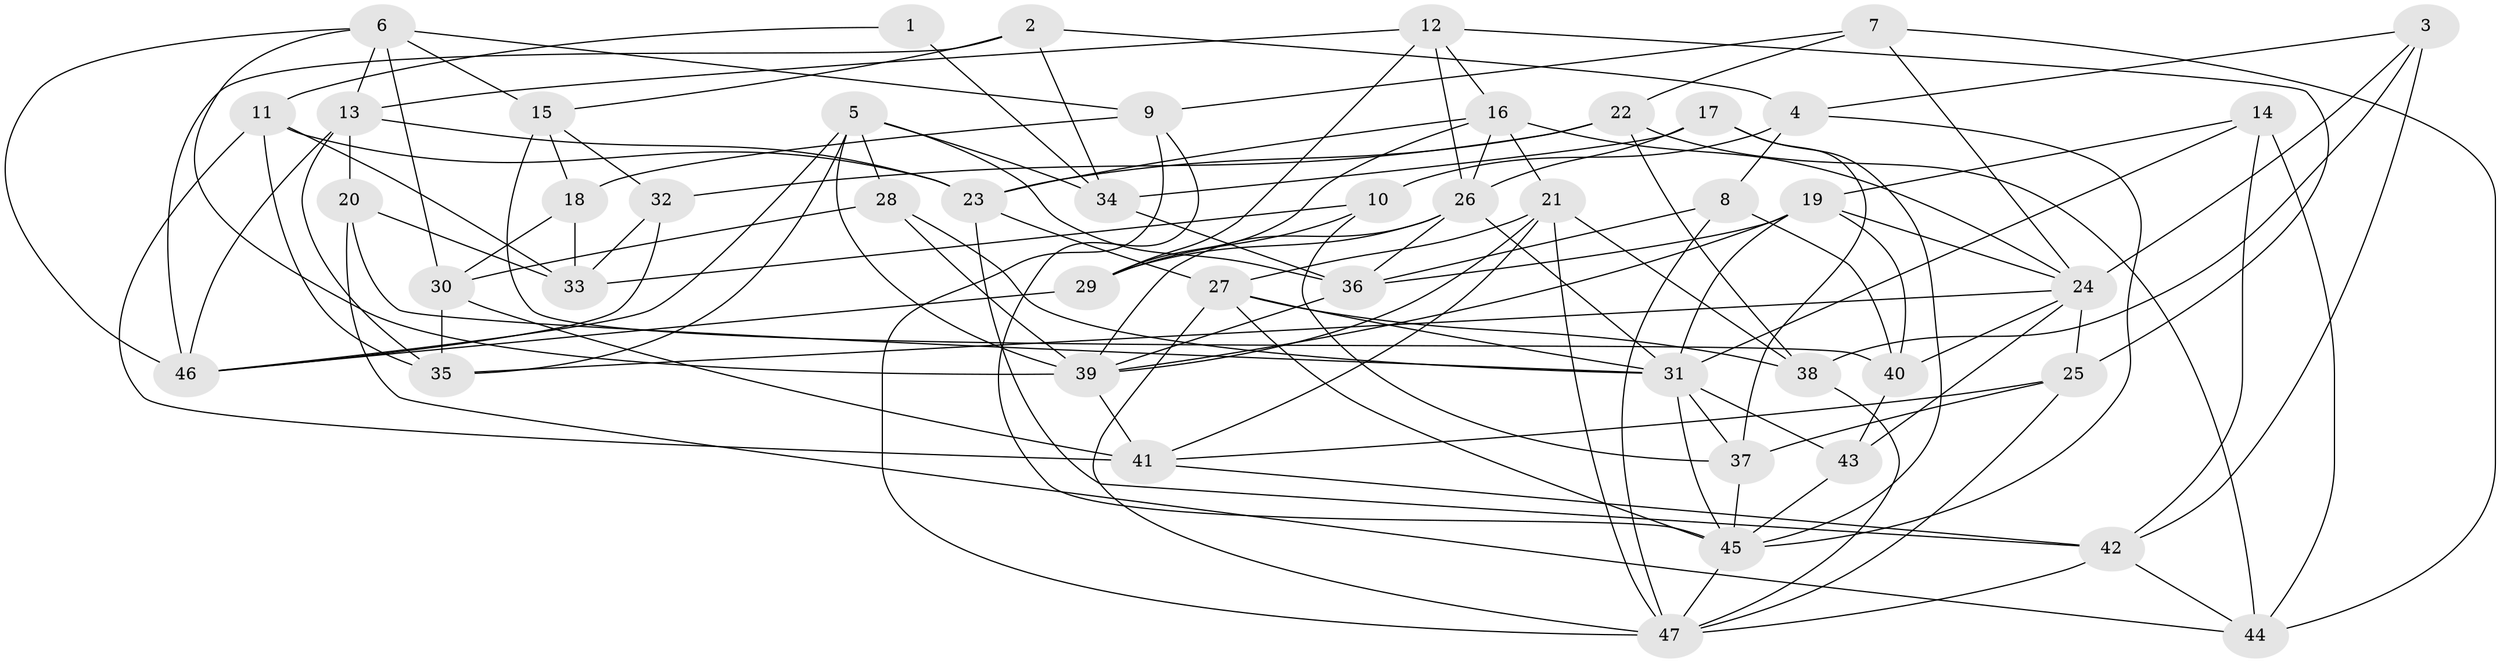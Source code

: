 // original degree distribution, {4: 1.0}
// Generated by graph-tools (version 1.1) at 2025/03/03/09/25 03:03:00]
// undirected, 47 vertices, 125 edges
graph export_dot {
graph [start="1"]
  node [color=gray90,style=filled];
  1;
  2;
  3;
  4;
  5;
  6;
  7;
  8;
  9;
  10;
  11;
  12;
  13;
  14;
  15;
  16;
  17;
  18;
  19;
  20;
  21;
  22;
  23;
  24;
  25;
  26;
  27;
  28;
  29;
  30;
  31;
  32;
  33;
  34;
  35;
  36;
  37;
  38;
  39;
  40;
  41;
  42;
  43;
  44;
  45;
  46;
  47;
  1 -- 11 [weight=2.0];
  1 -- 34 [weight=2.0];
  2 -- 4 [weight=1.0];
  2 -- 15 [weight=1.0];
  2 -- 34 [weight=1.0];
  2 -- 46 [weight=1.0];
  3 -- 4 [weight=1.0];
  3 -- 24 [weight=1.0];
  3 -- 38 [weight=1.0];
  3 -- 42 [weight=1.0];
  4 -- 8 [weight=1.0];
  4 -- 10 [weight=2.0];
  4 -- 45 [weight=1.0];
  5 -- 28 [weight=1.0];
  5 -- 34 [weight=1.0];
  5 -- 35 [weight=1.0];
  5 -- 36 [weight=1.0];
  5 -- 39 [weight=1.0];
  5 -- 46 [weight=1.0];
  6 -- 9 [weight=1.0];
  6 -- 13 [weight=1.0];
  6 -- 15 [weight=1.0];
  6 -- 30 [weight=1.0];
  6 -- 39 [weight=1.0];
  6 -- 46 [weight=1.0];
  7 -- 9 [weight=1.0];
  7 -- 22 [weight=1.0];
  7 -- 24 [weight=1.0];
  7 -- 44 [weight=1.0];
  8 -- 36 [weight=1.0];
  8 -- 40 [weight=1.0];
  8 -- 47 [weight=1.0];
  9 -- 18 [weight=2.0];
  9 -- 45 [weight=1.0];
  9 -- 47 [weight=1.0];
  10 -- 29 [weight=2.0];
  10 -- 33 [weight=1.0];
  10 -- 37 [weight=1.0];
  11 -- 23 [weight=1.0];
  11 -- 33 [weight=1.0];
  11 -- 35 [weight=1.0];
  11 -- 41 [weight=1.0];
  12 -- 13 [weight=1.0];
  12 -- 16 [weight=1.0];
  12 -- 25 [weight=1.0];
  12 -- 26 [weight=2.0];
  12 -- 29 [weight=1.0];
  13 -- 20 [weight=1.0];
  13 -- 23 [weight=1.0];
  13 -- 35 [weight=1.0];
  13 -- 46 [weight=1.0];
  14 -- 19 [weight=1.0];
  14 -- 31 [weight=2.0];
  14 -- 42 [weight=1.0];
  14 -- 44 [weight=2.0];
  15 -- 18 [weight=1.0];
  15 -- 32 [weight=1.0];
  15 -- 40 [weight=2.0];
  16 -- 21 [weight=1.0];
  16 -- 23 [weight=1.0];
  16 -- 24 [weight=1.0];
  16 -- 26 [weight=1.0];
  16 -- 29 [weight=1.0];
  17 -- 26 [weight=1.0];
  17 -- 34 [weight=1.0];
  17 -- 37 [weight=1.0];
  17 -- 45 [weight=1.0];
  18 -- 30 [weight=1.0];
  18 -- 33 [weight=2.0];
  19 -- 24 [weight=1.0];
  19 -- 31 [weight=1.0];
  19 -- 36 [weight=1.0];
  19 -- 39 [weight=1.0];
  19 -- 40 [weight=1.0];
  20 -- 31 [weight=1.0];
  20 -- 33 [weight=1.0];
  20 -- 44 [weight=1.0];
  21 -- 27 [weight=1.0];
  21 -- 38 [weight=1.0];
  21 -- 39 [weight=1.0];
  21 -- 41 [weight=1.0];
  21 -- 47 [weight=1.0];
  22 -- 23 [weight=1.0];
  22 -- 32 [weight=1.0];
  22 -- 38 [weight=2.0];
  22 -- 44 [weight=1.0];
  23 -- 27 [weight=1.0];
  23 -- 42 [weight=1.0];
  24 -- 25 [weight=1.0];
  24 -- 35 [weight=1.0];
  24 -- 40 [weight=1.0];
  24 -- 43 [weight=1.0];
  25 -- 37 [weight=2.0];
  25 -- 41 [weight=1.0];
  25 -- 47 [weight=1.0];
  26 -- 29 [weight=1.0];
  26 -- 31 [weight=1.0];
  26 -- 36 [weight=1.0];
  26 -- 39 [weight=1.0];
  27 -- 31 [weight=1.0];
  27 -- 38 [weight=1.0];
  27 -- 45 [weight=1.0];
  27 -- 47 [weight=1.0];
  28 -- 30 [weight=1.0];
  28 -- 31 [weight=1.0];
  28 -- 39 [weight=1.0];
  29 -- 46 [weight=1.0];
  30 -- 35 [weight=2.0];
  30 -- 41 [weight=1.0];
  31 -- 37 [weight=1.0];
  31 -- 43 [weight=1.0];
  31 -- 45 [weight=1.0];
  32 -- 33 [weight=1.0];
  32 -- 46 [weight=1.0];
  34 -- 36 [weight=1.0];
  36 -- 39 [weight=1.0];
  37 -- 45 [weight=1.0];
  38 -- 47 [weight=1.0];
  39 -- 41 [weight=1.0];
  40 -- 43 [weight=1.0];
  41 -- 42 [weight=1.0];
  42 -- 44 [weight=1.0];
  42 -- 47 [weight=1.0];
  43 -- 45 [weight=1.0];
  45 -- 47 [weight=1.0];
}
